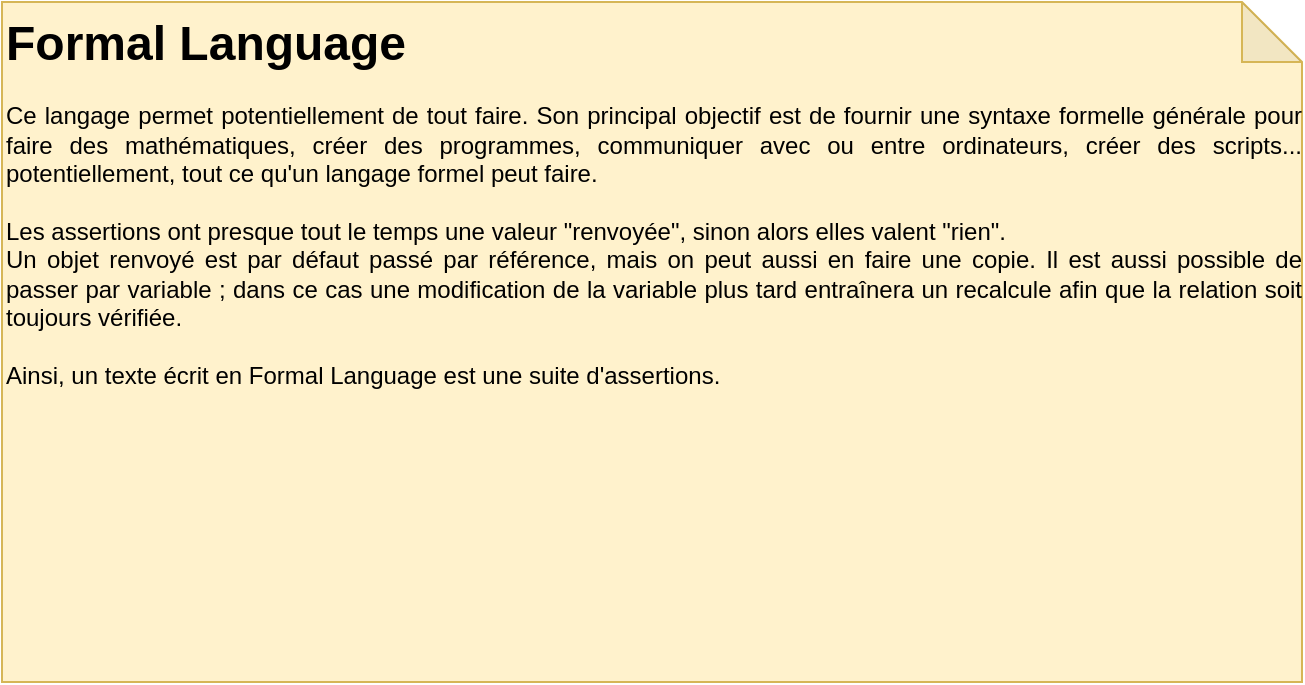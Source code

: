 <mxfile pages="4">
    <diagram id="5_BCksHGUc6veGD5Rrwg" name="Presentation">
        <mxGraphModel dx="1876" dy="497" grid="1" gridSize="10" guides="1" tooltips="1" connect="1" arrows="1" fold="1" page="1" pageScale="1" pageWidth="827" pageHeight="1169" math="0" shadow="0">
            <root>
                <mxCell id="-pB6dK3asgWXY20V-I0a-0"/>
                <mxCell id="-pB6dK3asgWXY20V-I0a-1" parent="-pB6dK3asgWXY20V-I0a-0"/>
                <mxCell id="ndE7727TP9noJaug6J7S-0" value="&lt;div style=&quot;text-align: justify&quot;&gt;&lt;b style=&quot;font-size: 24px&quot;&gt;Formal Language&lt;/b&gt;&lt;/div&gt;&lt;div style=&quot;text-align: justify&quot;&gt;&lt;br&gt;&lt;/div&gt;&lt;div style=&quot;text-align: justify&quot;&gt;Ce langage permet potentiellement de tout faire. Son principal objectif est de fournir une syntaxe formelle générale pour faire des mathématiques, créer des programmes, communiquer avec ou entre ordinateurs, créer des scripts... potentiellement, tout ce qu'un langage formel peut faire.&lt;/div&gt;&lt;div style=&quot;text-align: justify&quot;&gt;&lt;br&gt;&lt;/div&gt;&lt;div style=&quot;text-align: justify&quot;&gt;&lt;span&gt;Les assertions ont presque tout le temps une valeur &quot;renvoyée&quot;, sinon alors elles valent &quot;rien&quot;.&lt;/span&gt;&lt;/div&gt;&lt;div style=&quot;text-align: justify&quot;&gt;&lt;span&gt;Un objet renvoyé est par défaut passé par référence, mais on peut aussi en faire une copie. Il est aussi possible de passer par variable ; dans ce cas une modification de la variable plus tard entraînera&amp;nbsp;un&amp;nbsp;&lt;/span&gt;&lt;span&gt;recalcule afin que la relation soit toujours vérifiée.&lt;/span&gt;&lt;/div&gt;&lt;div style=&quot;text-align: justify&quot;&gt;&lt;span&gt;&lt;br&gt;&lt;/span&gt;&lt;/div&gt;&lt;div style=&quot;text-align: justify&quot;&gt;&lt;span&gt;Ainsi, un texte écrit en Formal Language est une suite d'assertions.&lt;/span&gt;&lt;/div&gt;" style="shape=note;whiteSpace=wrap;html=1;backgroundOutline=1;darkOpacity=0.05;fillColor=#fff2cc;strokeColor=#d6b656;align=left;verticalAlign=top;fontColor=#000000;" parent="-pB6dK3asgWXY20V-I0a-1" vertex="1">
                    <mxGeometry x="-738" y="60" width="650" height="340" as="geometry"/>
                </mxCell>
            </root>
        </mxGraphModel>
    </diagram>
    <diagram id="95ChfJcYz4LJRr9AhdbQ" name="Formal Language">
        <mxGraphModel dx="1049" dy="497" grid="1" gridSize="10" guides="1" tooltips="1" connect="1" arrows="1" fold="1" page="1" pageScale="1" pageWidth="827" pageHeight="1169" math="0" shadow="0">
            <root>
                <mxCell id="v-T4cHczStaTHuqniMII-0"/>
                <mxCell id="v-T4cHczStaTHuqniMII-1" parent="v-T4cHczStaTHuqniMII-0"/>
                <mxCell id="v-T4cHczStaTHuqniMII-3" style="edgeStyle=none;rounded=0;orthogonalLoop=1;jettySize=auto;html=1;fontColor=#000000;" parent="v-T4cHczStaTHuqniMII-1" source="v-T4cHczStaTHuqniMII-16" target="v-T4cHczStaTHuqniMII-45" edge="1">
                    <mxGeometry relative="1" as="geometry">
                        <mxPoint x="420.354" y="680.762" as="sourcePoint"/>
                    </mxGeometry>
                </mxCell>
                <mxCell id="v-T4cHczStaTHuqniMII-15" style="edgeStyle=none;rounded=0;orthogonalLoop=1;jettySize=auto;html=1;fontColor=#000000;" parent="v-T4cHczStaTHuqniMII-1" source="v-T4cHczStaTHuqniMII-16" target="v-T4cHczStaTHuqniMII-69" edge="1">
                    <mxGeometry relative="1" as="geometry"/>
                </mxCell>
                <mxCell id="w9mhdXTxHowHy9Unrd7N-1" style="edgeStyle=none;html=1;" parent="v-T4cHczStaTHuqniMII-1" source="v-T4cHczStaTHuqniMII-16" target="w9mhdXTxHowHy9Unrd7N-0" edge="1">
                    <mxGeometry relative="1" as="geometry"/>
                </mxCell>
                <mxCell id="v-T4cHczStaTHuqniMII-16" value="Expression" style="ellipse;whiteSpace=wrap;html=1;fillColor=#f8cecc;strokeColor=#b85450;fontColor=#000000;" parent="v-T4cHczStaTHuqniMII-1" vertex="1">
                    <mxGeometry x="274" y="445" width="140" height="70" as="geometry"/>
                </mxCell>
                <mxCell id="v-T4cHczStaTHuqniMII-43" style="edgeStyle=none;rounded=0;orthogonalLoop=1;jettySize=auto;html=1;fontColor=#000000;" parent="v-T4cHczStaTHuqniMII-1" source="v-T4cHczStaTHuqniMII-45" target="v-T4cHczStaTHuqniMII-55" edge="1">
                    <mxGeometry relative="1" as="geometry"/>
                </mxCell>
                <mxCell id="v-T4cHczStaTHuqniMII-44" style="edgeStyle=none;rounded=0;orthogonalLoop=1;jettySize=auto;html=1;fontColor=#000000;" parent="v-T4cHczStaTHuqniMII-1" source="v-T4cHczStaTHuqniMII-45" target="2HfrvBEe2_fYgpj9fwrZ-0" edge="1">
                    <mxGeometry relative="1" as="geometry"/>
                </mxCell>
                <mxCell id="GKoyHZJA9tY0vmX-Lvy--2" style="edgeStyle=none;rounded=0;orthogonalLoop=1;jettySize=auto;html=1;fontColor=#000000;" parent="v-T4cHczStaTHuqniMII-1" source="v-T4cHczStaTHuqniMII-45" target="GKoyHZJA9tY0vmX-Lvy--1" edge="1">
                    <mxGeometry relative="1" as="geometry"/>
                </mxCell>
                <mxCell id="v-T4cHczStaTHuqniMII-45" value="Définition d'une fonction" style="ellipse;whiteSpace=wrap;html=1;fillColor=#fff2cc;strokeColor=#d6b656;fontColor=#000000;" parent="v-T4cHczStaTHuqniMII-1" vertex="1">
                    <mxGeometry x="394" y="605" width="140" height="70" as="geometry"/>
                </mxCell>
                <mxCell id="v-T4cHczStaTHuqniMII-49" style="edgeStyle=none;rounded=0;orthogonalLoop=1;jettySize=auto;html=1;strokeWidth=1;fillColor=#e1d5e7;strokeColor=#000000;fontColor=#000000;" parent="v-T4cHczStaTHuqniMII-1" source="v-T4cHczStaTHuqniMII-16" target="v-T4cHczStaTHuqniMII-60" edge="1">
                    <mxGeometry relative="1" as="geometry"/>
                </mxCell>
                <mxCell id="v-T4cHczStaTHuqniMII-52" style="edgeStyle=none;rounded=0;orthogonalLoop=1;jettySize=auto;html=1;fontColor=#000000;" parent="v-T4cHczStaTHuqniMII-1" source="v-T4cHczStaTHuqniMII-16" target="v-T4cHczStaTHuqniMII-85" edge="1">
                    <mxGeometry relative="1" as="geometry"/>
                </mxCell>
                <mxCell id="v-T4cHczStaTHuqniMII-55" value="Objet" style="ellipse;whiteSpace=wrap;html=1;fillColor=#fad9d5;strokeColor=#ae4132;fontColor=#000000;" parent="v-T4cHczStaTHuqniMII-1" vertex="1">
                    <mxGeometry x="264" y="745" width="140" height="70" as="geometry"/>
                </mxCell>
                <mxCell id="v-T4cHczStaTHuqniMII-56" value="Booléen" style="ellipse;whiteSpace=wrap;html=1;fillColor=#fad9d5;strokeColor=#ae4132;fontColor=#000000;" parent="v-T4cHczStaTHuqniMII-1" vertex="1">
                    <mxGeometry x="604" y="865" width="140" height="70" as="geometry"/>
                </mxCell>
                <mxCell id="v-T4cHczStaTHuqniMII-57" style="edgeStyle=none;rounded=0;orthogonalLoop=1;jettySize=auto;html=1;fontColor=#000000;" parent="v-T4cHczStaTHuqniMII-1" source="v-T4cHczStaTHuqniMII-60" target="v-T4cHczStaTHuqniMII-61" edge="1">
                    <mxGeometry relative="1" as="geometry"/>
                </mxCell>
                <mxCell id="v-T4cHczStaTHuqniMII-58" style="edgeStyle=none;rounded=0;orthogonalLoop=1;jettySize=auto;html=1;fontColor=#000000;" parent="v-T4cHczStaTHuqniMII-1" source="v-T4cHczStaTHuqniMII-60" target="v-T4cHczStaTHuqniMII-62" edge="1">
                    <mxGeometry relative="1" as="geometry"/>
                </mxCell>
                <mxCell id="v-T4cHczStaTHuqniMII-59" style="edgeStyle=none;rounded=0;orthogonalLoop=1;jettySize=auto;html=1;strokeWidth=1;fillColor=#e1d5e7;strokeColor=#9673a6;fontColor=#000000;" parent="v-T4cHczStaTHuqniMII-1" source="v-T4cHczStaTHuqniMII-60" target="v-T4cHczStaTHuqniMII-16" edge="1">
                    <mxGeometry relative="1" as="geometry"/>
                </mxCell>
                <mxCell id="v-T4cHczStaTHuqniMII-60" value="Appel d'une fonction" style="ellipse;whiteSpace=wrap;html=1;fillColor=#fff2cc;strokeColor=#d6b656;fontColor=#000000;" parent="v-T4cHczStaTHuqniMII-1" vertex="1">
                    <mxGeometry x="474" y="365" width="140" height="70" as="geometry"/>
                </mxCell>
                <mxCell id="v-T4cHczStaTHuqniMII-61" value="Fonction" style="ellipse;whiteSpace=wrap;html=1;fillColor=#fad9d5;strokeColor=#ae4132;fontColor=#000000;" parent="v-T4cHczStaTHuqniMII-1" vertex="1">
                    <mxGeometry x="584" y="235" width="140" height="70" as="geometry"/>
                </mxCell>
                <mxCell id="v-T4cHczStaTHuqniMII-62" value="Argument" style="ellipse;whiteSpace=wrap;html=1;fillColor=#fad9d5;strokeColor=#ae4132;fontColor=#000000;" parent="v-T4cHczStaTHuqniMII-1" vertex="1">
                    <mxGeometry x="674" y="385" width="140" height="70" as="geometry"/>
                </mxCell>
                <mxCell id="v-T4cHczStaTHuqniMII-68" style="edgeStyle=none;rounded=0;orthogonalLoop=1;jettySize=auto;html=1;fillColor=#e1d5e7;strokeColor=#9673a6;fontColor=#000000;" parent="v-T4cHczStaTHuqniMII-1" source="v-T4cHczStaTHuqniMII-69" target="v-T4cHczStaTHuqniMII-16" edge="1">
                    <mxGeometry relative="1" as="geometry"/>
                </mxCell>
                <mxCell id="v-T4cHczStaTHuqniMII-69" value="Symbole" style="ellipse;whiteSpace=wrap;html=1;fillColor=#fff2cc;strokeColor=#d6b656;fontColor=#000000;" parent="v-T4cHczStaTHuqniMII-1" vertex="1">
                    <mxGeometry x="244" y="295" width="140" height="70" as="geometry"/>
                </mxCell>
                <mxCell id="v-T4cHczStaTHuqniMII-84" style="rounded=0;orthogonalLoop=1;jettySize=auto;html=1;fontColor=#000000;" parent="v-T4cHczStaTHuqniMII-1" source="v-T4cHczStaTHuqniMII-85" target="v-T4cHczStaTHuqniMII-86" edge="1">
                    <mxGeometry relative="1" as="geometry"/>
                </mxCell>
                <mxCell id="v-T4cHczStaTHuqniMII-85" value="Tuple" style="ellipse;whiteSpace=wrap;html=1;fillColor=#fff2cc;strokeColor=#d6b656;fontColor=#000000;" parent="v-T4cHczStaTHuqniMII-1" vertex="1">
                    <mxGeometry x="134" y="595" width="140" height="70" as="geometry"/>
                </mxCell>
                <mxCell id="v-T4cHczStaTHuqniMII-86" value="Objet[]" style="ellipse;whiteSpace=wrap;html=1;fillColor=#fad9d5;strokeColor=#ae4132;fontColor=#000000;" parent="v-T4cHczStaTHuqniMII-1" vertex="1">
                    <mxGeometry x="14" y="685" width="140" height="70" as="geometry"/>
                </mxCell>
                <mxCell id="GKoyHZJA9tY0vmX-Lvy--1" value="Nouveau système de variables" style="ellipse;whiteSpace=wrap;html=1;fillColor=#f8cecc;strokeColor=#b85450;fontColor=#000000;" parent="v-T4cHczStaTHuqniMII-1" vertex="1">
                    <mxGeometry x="624" y="565" width="140" height="70" as="geometry"/>
                </mxCell>
                <mxCell id="2HfrvBEe2_fYgpj9fwrZ-1" style="rounded=0;orthogonalLoop=1;jettySize=auto;html=1;fontColor=#000000;" parent="v-T4cHczStaTHuqniMII-1" source="2HfrvBEe2_fYgpj9fwrZ-0" target="v-T4cHczStaTHuqniMII-56" edge="1">
                    <mxGeometry relative="1" as="geometry"/>
                </mxCell>
                <mxCell id="2HfrvBEe2_fYgpj9fwrZ-0" value="Filtre&lt;br&gt;(tel que ...)" style="ellipse;whiteSpace=wrap;html=1;fillColor=#d5e8d4;strokeColor=#82b366;fontColor=#000000;" parent="v-T4cHczStaTHuqniMII-1" vertex="1">
                    <mxGeometry x="524" y="735" width="140" height="70" as="geometry"/>
                </mxCell>
                <mxCell id="2HfrvBEe2_fYgpj9fwrZ-8" style="edgeStyle=none;rounded=0;orthogonalLoop=1;jettySize=auto;html=1;strokeWidth=1;fillColor=#e1d5e7;strokeColor=#9673a6;fontColor=#000000;" parent="v-T4cHczStaTHuqniMII-1" source="v-T4cHczStaTHuqniMII-86" target="v-T4cHczStaTHuqniMII-85" edge="1">
                    <mxGeometry relative="1" as="geometry">
                        <mxPoint x="419.324" y="835.101" as="sourcePoint"/>
                        <mxPoint x="428.187" y="784.879" as="targetPoint"/>
                    </mxGeometry>
                </mxCell>
                <mxCell id="oxjJWwKK_3WnqKUsLEjZ-2" style="rounded=0;orthogonalLoop=1;jettySize=auto;html=1;fontColor=#000000;" parent="v-T4cHczStaTHuqniMII-1" edge="1">
                    <mxGeometry relative="1" as="geometry">
                        <mxPoint x="948.839" y="321.347" as="sourcePoint"/>
                    </mxGeometry>
                </mxCell>
                <mxCell id="KJzNALGtp4CXgoKIgsMS-3" style="edgeStyle=none;rounded=0;orthogonalLoop=1;jettySize=auto;html=1;fontColor=#000000;" parent="v-T4cHczStaTHuqniMII-1" edge="1">
                    <mxGeometry relative="1" as="geometry">
                        <mxPoint x="909.587" y="301.204" as="sourcePoint"/>
                    </mxGeometry>
                </mxCell>
                <mxCell id="w9mhdXTxHowHy9Unrd7N-0" value="Propriété" style="ellipse;whiteSpace=wrap;html=1;fillColor=#fff2cc;strokeColor=#d6b656;fontColor=#000000;" parent="v-T4cHczStaTHuqniMII-1" vertex="1">
                    <mxGeometry x="34" y="405" width="140" height="70" as="geometry"/>
                </mxCell>
            </root>
        </mxGraphModel>
    </diagram>
    <diagram id="7qtP2vkIdBDaocniMC-Y" name="Librairy">
        <mxGraphModel dx="1876" dy="1666" grid="1" gridSize="10" guides="1" tooltips="1" connect="1" arrows="1" fold="1" page="1" pageScale="1" pageWidth="827" pageHeight="1169" math="0" shadow="0">
            <root>
                <mxCell id="p-0mZmFyRT7mjJ0cYZxc-0"/>
                <mxCell id="p-0mZmFyRT7mjJ0cYZxc-1" parent="p-0mZmFyRT7mjJ0cYZxc-0"/>
                <mxCell id="ZOXpO539yJgb8DoSsCvR-1" style="rounded=0;orthogonalLoop=1;jettySize=auto;html=1;" parent="p-0mZmFyRT7mjJ0cYZxc-1" source="zrVHpP5jcfzV_NljjicC-0" target="ZOXpO539yJgb8DoSsCvR-0" edge="1">
                    <mxGeometry relative="1" as="geometry"/>
                </mxCell>
                <mxCell id="l7gowYDj9T-lpiOYeptB-1" style="edgeStyle=none;rounded=0;orthogonalLoop=1;jettySize=auto;html=1;fontColor=#000000;" parent="p-0mZmFyRT7mjJ0cYZxc-1" source="zrVHpP5jcfzV_NljjicC-0" target="ZOXpO539yJgb8DoSsCvR-64" edge="1">
                    <mxGeometry relative="1" as="geometry"/>
                </mxCell>
                <mxCell id="qv-xUUT-WQsFvDN21ISH-1" style="edgeStyle=none;html=1;" parent="p-0mZmFyRT7mjJ0cYZxc-1" source="zrVHpP5jcfzV_NljjicC-0" target="qv-xUUT-WQsFvDN21ISH-0" edge="1">
                    <mxGeometry relative="1" as="geometry"/>
                </mxCell>
                <mxCell id="qv-xUUT-WQsFvDN21ISH-3" style="edgeStyle=none;html=1;" parent="p-0mZmFyRT7mjJ0cYZxc-1" source="zrVHpP5jcfzV_NljjicC-0" target="qv-xUUT-WQsFvDN21ISH-2" edge="1">
                    <mxGeometry relative="1" as="geometry"/>
                </mxCell>
                <mxCell id="qv-xUUT-WQsFvDN21ISH-5" style="edgeStyle=none;html=1;" parent="p-0mZmFyRT7mjJ0cYZxc-1" source="ZOXpO539yJgb8DoSsCvR-12" target="qv-xUUT-WQsFvDN21ISH-7" edge="1">
                    <mxGeometry relative="1" as="geometry">
                        <mxPoint x="140.025" y="43.007" as="targetPoint"/>
                    </mxGeometry>
                </mxCell>
                <mxCell id="qv-xUUT-WQsFvDN21ISH-16" style="edgeStyle=none;html=1;" parent="p-0mZmFyRT7mjJ0cYZxc-1" source="zrVHpP5jcfzV_NljjicC-0" target="qv-xUUT-WQsFvDN21ISH-15" edge="1">
                    <mxGeometry relative="1" as="geometry"/>
                </mxCell>
                <mxCell id="qv-xUUT-WQsFvDN21ISH-18" style="edgeStyle=none;html=1;" parent="p-0mZmFyRT7mjJ0cYZxc-1" source="zrVHpP5jcfzV_NljjicC-0" target="qv-xUUT-WQsFvDN21ISH-17" edge="1">
                    <mxGeometry relative="1" as="geometry"/>
                </mxCell>
                <mxCell id="qv-xUUT-WQsFvDN21ISH-20" style="edgeStyle=none;html=1;" parent="p-0mZmFyRT7mjJ0cYZxc-1" source="zrVHpP5jcfzV_NljjicC-0" target="qv-xUUT-WQsFvDN21ISH-19" edge="1">
                    <mxGeometry relative="1" as="geometry"/>
                </mxCell>
                <mxCell id="qv-xUUT-WQsFvDN21ISH-22" style="edgeStyle=none;html=1;" parent="p-0mZmFyRT7mjJ0cYZxc-1" source="zrVHpP5jcfzV_NljjicC-0" target="qv-xUUT-WQsFvDN21ISH-21" edge="1">
                    <mxGeometry relative="1" as="geometry"/>
                </mxCell>
                <mxCell id="zrVHpP5jcfzV_NljjicC-0" value="Commun" style="ellipse;whiteSpace=wrap;html=1;fillColor=#f8cecc;strokeColor=#b85450;fontColor=#000000;" parent="p-0mZmFyRT7mjJ0cYZxc-1" vertex="1">
                    <mxGeometry x="310" y="80" width="140" height="70" as="geometry"/>
                </mxCell>
                <mxCell id="ZOXpO539yJgb8DoSsCvR-0" value="Séparateur ;" style="ellipse;whiteSpace=wrap;html=1;fillColor=#fff2cc;strokeColor=#d6b656;fontColor=#000000;" parent="p-0mZmFyRT7mjJ0cYZxc-1" vertex="1">
                    <mxGeometry x="-10" y="150" width="140" height="70" as="geometry"/>
                </mxCell>
                <mxCell id="ZOXpO539yJgb8DoSsCvR-5" style="edgeStyle=none;rounded=0;orthogonalLoop=1;jettySize=auto;html=1;fontColor=#000000;" parent="p-0mZmFyRT7mjJ0cYZxc-1" source="zrVHpP5jcfzV_NljjicC-0" target="ZOXpO539yJgb8DoSsCvR-46" edge="1">
                    <mxGeometry relative="1" as="geometry"/>
                </mxCell>
                <mxCell id="ZOXpO539yJgb8DoSsCvR-13" style="edgeStyle=none;rounded=0;orthogonalLoop=1;jettySize=auto;html=1;fontColor=#000000;" parent="p-0mZmFyRT7mjJ0cYZxc-1" source="ZOXpO539yJgb8DoSsCvR-2" target="ZOXpO539yJgb8DoSsCvR-12" edge="1">
                    <mxGeometry relative="1" as="geometry"/>
                </mxCell>
                <mxCell id="ZOXpO539yJgb8DoSsCvR-56" style="edgeStyle=none;rounded=0;orthogonalLoop=1;jettySize=auto;html=1;fontColor=#000000;" parent="p-0mZmFyRT7mjJ0cYZxc-1" source="l7gowYDj9T-lpiOYeptB-10" target="ZOXpO539yJgb8DoSsCvR-55" edge="1">
                    <mxGeometry relative="1" as="geometry"/>
                </mxCell>
                <mxCell id="ZOXpO539yJgb8DoSsCvR-60" style="edgeStyle=none;rounded=0;orthogonalLoop=1;jettySize=auto;html=1;fontColor=#000000;" parent="p-0mZmFyRT7mjJ0cYZxc-1" source="ZOXpO539yJgb8DoSsCvR-2" target="l7gowYDj9T-lpiOYeptB-10" edge="1">
                    <mxGeometry relative="1" as="geometry"/>
                </mxCell>
                <mxCell id="ZOXpO539yJgb8DoSsCvR-62" style="edgeStyle=none;rounded=0;orthogonalLoop=1;jettySize=auto;html=1;fontColor=#000000;" parent="p-0mZmFyRT7mjJ0cYZxc-1" source="ZOXpO539yJgb8DoSsCvR-2" target="ZOXpO539yJgb8DoSsCvR-61" edge="1">
                    <mxGeometry relative="1" as="geometry"/>
                </mxCell>
                <mxCell id="l7gowYDj9T-lpiOYeptB-18" style="edgeStyle=none;rounded=0;orthogonalLoop=1;jettySize=auto;html=1;fontColor=#000000;" parent="p-0mZmFyRT7mjJ0cYZxc-1" source="ZOXpO539yJgb8DoSsCvR-2" target="l7gowYDj9T-lpiOYeptB-17" edge="1">
                    <mxGeometry relative="1" as="geometry"/>
                </mxCell>
                <mxCell id="ZOXpO539yJgb8DoSsCvR-2" value="Programmation" style="ellipse;whiteSpace=wrap;html=1;fillColor=#f8cecc;strokeColor=#b85450;fontColor=#000000;" parent="p-0mZmFyRT7mjJ0cYZxc-1" vertex="1">
                    <mxGeometry x="1600" y="160" width="140" height="70" as="geometry"/>
                </mxCell>
                <mxCell id="ZOXpO539yJgb8DoSsCvR-19" style="edgeStyle=none;rounded=0;orthogonalLoop=1;jettySize=auto;html=1;fontColor=#000000;" parent="p-0mZmFyRT7mjJ0cYZxc-1" source="ZOXpO539yJgb8DoSsCvR-12" target="ZOXpO539yJgb8DoSsCvR-27" edge="1">
                    <mxGeometry relative="1" as="geometry">
                        <mxPoint x="1289.497" y="320.251" as="targetPoint"/>
                    </mxGeometry>
                </mxCell>
                <mxCell id="ZOXpO539yJgb8DoSsCvR-45" style="edgeStyle=none;rounded=0;orthogonalLoop=1;jettySize=auto;html=1;fontColor=#000000;" parent="p-0mZmFyRT7mjJ0cYZxc-1" source="ZOXpO539yJgb8DoSsCvR-12" target="ZOXpO539yJgb8DoSsCvR-37" edge="1">
                    <mxGeometry relative="1" as="geometry"/>
                </mxCell>
                <mxCell id="qv-xUUT-WQsFvDN21ISH-34" style="edgeStyle=none;html=1;" parent="p-0mZmFyRT7mjJ0cYZxc-1" source="ZOXpO539yJgb8DoSsCvR-12" target="qv-xUUT-WQsFvDN21ISH-26" edge="1">
                    <mxGeometry relative="1" as="geometry"/>
                </mxCell>
                <mxCell id="ZOXpO539yJgb8DoSsCvR-12" value="Mathématiques" style="ellipse;whiteSpace=wrap;html=1;fillColor=#b1ddf0;strokeColor=#10739e;fontColor=#000000;" parent="p-0mZmFyRT7mjJ0cYZxc-1" vertex="1">
                    <mxGeometry x="1130" y="200" width="140" height="70" as="geometry"/>
                </mxCell>
                <mxCell id="ZOXpO539yJgb8DoSsCvR-27" value="Types" style="swimlane;fontStyle=0;childLayout=stackLayout;horizontal=1;startSize=26;fillColor=#fff2cc;horizontalStack=0;resizeParent=1;resizeParentMax=0;resizeLast=0;collapsible=1;marginBottom=0;strokeColor=#d6b656;fontColor=#000000;" parent="p-0mZmFyRT7mjJ0cYZxc-1" vertex="1">
                    <mxGeometry x="920" y="20" width="140" height="130" as="geometry"/>
                </mxCell>
                <mxCell id="ZOXpO539yJgb8DoSsCvR-28" value="Entier int" style="text;strokeColor=#d6b656;fillColor=#fff2cc;align=left;verticalAlign=top;spacingLeft=4;spacingRight=4;overflow=hidden;rotatable=0;points=[[0,0.5],[1,0.5]];portConstraint=eastwest;fontColor=#000000;" parent="ZOXpO539yJgb8DoSsCvR-27" vertex="1">
                    <mxGeometry y="26" width="140" height="26" as="geometry"/>
                </mxCell>
                <mxCell id="ZOXpO539yJgb8DoSsCvR-29" value="Flottant float" style="text;strokeColor=#d6b656;fillColor=#fff2cc;align=left;verticalAlign=top;spacingLeft=4;spacingRight=4;overflow=hidden;rotatable=0;points=[[0,0.5],[1,0.5]];portConstraint=eastwest;fontColor=#000000;" parent="ZOXpO539yJgb8DoSsCvR-27" vertex="1">
                    <mxGeometry y="52" width="140" height="26" as="geometry"/>
                </mxCell>
                <mxCell id="qv-xUUT-WQsFvDN21ISH-24" value="Grand entier Long" style="text;strokeColor=#d6b656;fillColor=#fff2cc;align=left;verticalAlign=top;spacingLeft=4;spacingRight=4;overflow=hidden;rotatable=0;points=[[0,0.5],[1,0.5]];portConstraint=eastwest;fontColor=#000000;" parent="ZOXpO539yJgb8DoSsCvR-27" vertex="1">
                    <mxGeometry y="78" width="140" height="26" as="geometry"/>
                </mxCell>
                <mxCell id="qv-xUUT-WQsFvDN21ISH-25" value="Rationnel Rational" style="text;strokeColor=#d6b656;fillColor=#fff2cc;align=left;verticalAlign=top;spacingLeft=4;spacingRight=4;overflow=hidden;rotatable=0;points=[[0,0.5],[1,0.5]];portConstraint=eastwest;fontColor=#000000;" parent="ZOXpO539yJgb8DoSsCvR-27" vertex="1">
                    <mxGeometry y="104" width="140" height="26" as="geometry"/>
                </mxCell>
                <mxCell id="ZOXpO539yJgb8DoSsCvR-37" value="Opérateurs" style="swimlane;fontStyle=0;childLayout=stackLayout;horizontal=1;startSize=26;fillColor=#fff2cc;horizontalStack=0;resizeParent=1;resizeParentMax=0;resizeLast=0;collapsible=1;marginBottom=0;strokeColor=#d6b656;fontColor=#000000;" parent="p-0mZmFyRT7mjJ0cYZxc-1" vertex="1">
                    <mxGeometry x="870" y="191" width="140" height="208" as="geometry"/>
                </mxCell>
                <mxCell id="ZOXpO539yJgb8DoSsCvR-38" value="Addition +" style="text;strokeColor=#d6b656;fillColor=#fff2cc;align=left;verticalAlign=top;spacingLeft=4;spacingRight=4;overflow=hidden;rotatable=0;points=[[0,0.5],[1,0.5]];portConstraint=eastwest;fontColor=#000000;" parent="ZOXpO539yJgb8DoSsCvR-37" vertex="1">
                    <mxGeometry y="26" width="140" height="26" as="geometry"/>
                </mxCell>
                <mxCell id="ZOXpO539yJgb8DoSsCvR-39" value="Soustraction -" style="text;strokeColor=#d6b656;fillColor=#fff2cc;align=left;verticalAlign=top;spacingLeft=4;spacingRight=4;overflow=hidden;rotatable=0;points=[[0,0.5],[1,0.5]];portConstraint=eastwest;fontColor=#000000;" parent="ZOXpO539yJgb8DoSsCvR-37" vertex="1">
                    <mxGeometry y="52" width="140" height="26" as="geometry"/>
                </mxCell>
                <mxCell id="ZOXpO539yJgb8DoSsCvR-40" value="Opposition -" style="text;strokeColor=#d6b656;fillColor=#fff2cc;align=left;verticalAlign=top;spacingLeft=4;spacingRight=4;overflow=hidden;rotatable=0;points=[[0,0.5],[1,0.5]];portConstraint=eastwest;fontColor=#000000;" parent="ZOXpO539yJgb8DoSsCvR-37" vertex="1">
                    <mxGeometry y="78" width="140" height="26" as="geometry"/>
                </mxCell>
                <mxCell id="ZOXpO539yJgb8DoSsCvR-41" value="Multiplication *" style="text;strokeColor=#d6b656;fillColor=#fff2cc;align=left;verticalAlign=top;spacingLeft=4;spacingRight=4;overflow=hidden;rotatable=0;points=[[0,0.5],[1,0.5]];portConstraint=eastwest;fontColor=#000000;" parent="ZOXpO539yJgb8DoSsCvR-37" vertex="1">
                    <mxGeometry y="104" width="140" height="26" as="geometry"/>
                </mxCell>
                <mxCell id="ZOXpO539yJgb8DoSsCvR-42" value="Division entière /" style="text;strokeColor=#d6b656;fillColor=#fff2cc;align=left;verticalAlign=top;spacingLeft=4;spacingRight=4;overflow=hidden;rotatable=0;points=[[0,0.5],[1,0.5]];portConstraint=eastwest;fontColor=#000000;" parent="ZOXpO539yJgb8DoSsCvR-37" vertex="1">
                    <mxGeometry y="130" width="140" height="26" as="geometry"/>
                </mxCell>
                <mxCell id="ZOXpO539yJgb8DoSsCvR-44" value="Modulo %" style="text;strokeColor=#d6b656;fillColor=#fff2cc;align=left;verticalAlign=top;spacingLeft=4;spacingRight=4;overflow=hidden;rotatable=0;points=[[0,0.5],[1,0.5]];portConstraint=eastwest;fontColor=#000000;" parent="ZOXpO539yJgb8DoSsCvR-37" vertex="1">
                    <mxGeometry y="156" width="140" height="26" as="geometry"/>
                </mxCell>
                <mxCell id="ZOXpO539yJgb8DoSsCvR-43" value="Division réelle /" style="text;strokeColor=#d6b656;fillColor=#fff2cc;align=left;verticalAlign=top;spacingLeft=4;spacingRight=4;overflow=hidden;rotatable=0;points=[[0,0.5],[1,0.5]];portConstraint=eastwest;fontColor=#000000;" parent="ZOXpO539yJgb8DoSsCvR-37" vertex="1">
                    <mxGeometry y="182" width="140" height="26" as="geometry"/>
                </mxCell>
                <mxCell id="ZOXpO539yJgb8DoSsCvR-46" value="Opérateurs logiques" style="swimlane;fontStyle=0;childLayout=stackLayout;horizontal=1;startSize=26;fillColor=#fff2cc;horizontalStack=0;resizeParent=1;resizeParentMax=0;resizeLast=0;collapsible=1;marginBottom=0;strokeColor=#d6b656;fontColor=#000000;" parent="p-0mZmFyRT7mjJ0cYZxc-1" vertex="1">
                    <mxGeometry x="590" y="190" width="140" height="104" as="geometry"/>
                </mxCell>
                <mxCell id="ZOXpO539yJgb8DoSsCvR-47" value="Non !" style="text;strokeColor=#d6b656;fillColor=#fff2cc;align=left;verticalAlign=top;spacingLeft=4;spacingRight=4;overflow=hidden;rotatable=0;points=[[0,0.5],[1,0.5]];portConstraint=eastwest;fontColor=#000000;" parent="ZOXpO539yJgb8DoSsCvR-46" vertex="1">
                    <mxGeometry y="26" width="140" height="26" as="geometry"/>
                </mxCell>
                <mxCell id="ZOXpO539yJgb8DoSsCvR-48" value="Et &amp;" style="text;strokeColor=#d6b656;fillColor=#fff2cc;align=left;verticalAlign=top;spacingLeft=4;spacingRight=4;overflow=hidden;rotatable=0;points=[[0,0.5],[1,0.5]];portConstraint=eastwest;fontColor=#000000;" parent="ZOXpO539yJgb8DoSsCvR-46" vertex="1">
                    <mxGeometry y="52" width="140" height="26" as="geometry"/>
                </mxCell>
                <mxCell id="ZOXpO539yJgb8DoSsCvR-49" value="Ou |" style="text;strokeColor=#d6b656;fillColor=#fff2cc;align=left;verticalAlign=top;spacingLeft=4;spacingRight=4;overflow=hidden;rotatable=0;points=[[0,0.5],[1,0.5]];portConstraint=eastwest;fontColor=#000000;" parent="ZOXpO539yJgb8DoSsCvR-46" vertex="1">
                    <mxGeometry y="78" width="140" height="26" as="geometry"/>
                </mxCell>
                <mxCell id="ZOXpO539yJgb8DoSsCvR-55" value="Boucle foreach" style="ellipse;whiteSpace=wrap;html=1;fillColor=#fff2cc;strokeColor=#d6b656;fontColor=#000000;" parent="p-0mZmFyRT7mjJ0cYZxc-1" vertex="1">
                    <mxGeometry x="1610" y="585" width="140" height="70" as="geometry"/>
                </mxCell>
                <mxCell id="ZOXpO539yJgb8DoSsCvR-57" value="Itérables" style="swimlane;fontStyle=0;childLayout=stackLayout;horizontal=1;startSize=26;fillColor=#fff2cc;horizontalStack=0;resizeParent=1;resizeParentMax=0;resizeLast=0;collapsible=1;marginBottom=0;strokeColor=#d6b656;fontColor=#000000;" parent="p-0mZmFyRT7mjJ0cYZxc-1" vertex="1">
                    <mxGeometry x="1340" y="490" width="140" height="104" as="geometry"/>
                </mxCell>
                <mxCell id="ZOXpO539yJgb8DoSsCvR-58" value="List" style="text;strokeColor=#d6b656;fillColor=#fff2cc;align=left;verticalAlign=top;spacingLeft=4;spacingRight=4;overflow=hidden;rotatable=0;points=[[0,0.5],[1,0.5]];portConstraint=eastwest;fontColor=#000000;" parent="ZOXpO539yJgb8DoSsCvR-57" vertex="1">
                    <mxGeometry y="26" width="140" height="26" as="geometry"/>
                </mxCell>
                <mxCell id="ZOXpO539yJgb8DoSsCvR-59" value="Set" style="text;strokeColor=#d6b656;fillColor=#fff2cc;align=left;verticalAlign=top;spacingLeft=4;spacingRight=4;overflow=hidden;rotatable=0;points=[[0,0.5],[1,0.5]];portConstraint=eastwest;fontColor=#000000;" parent="ZOXpO539yJgb8DoSsCvR-57" vertex="1">
                    <mxGeometry y="52" width="140" height="26" as="geometry"/>
                </mxCell>
                <mxCell id="l7gowYDj9T-lpiOYeptB-9" value="Dictionnaire" style="text;strokeColor=#d6b656;fillColor=#fff2cc;align=left;verticalAlign=top;spacingLeft=4;spacingRight=4;overflow=hidden;rotatable=0;points=[[0,0.5],[1,0.5]];portConstraint=eastwest;fontColor=#000000;" parent="ZOXpO539yJgb8DoSsCvR-57" vertex="1">
                    <mxGeometry y="78" width="140" height="26" as="geometry"/>
                </mxCell>
                <mxCell id="l7gowYDj9T-lpiOYeptB-3" style="edgeStyle=none;rounded=0;orthogonalLoop=1;jettySize=auto;html=1;fontColor=#000000;" parent="p-0mZmFyRT7mjJ0cYZxc-1" source="ZOXpO539yJgb8DoSsCvR-61" target="l7gowYDj9T-lpiOYeptB-2" edge="1">
                    <mxGeometry relative="1" as="geometry"/>
                </mxCell>
                <mxCell id="l7gowYDj9T-lpiOYeptB-8" style="edgeStyle=none;rounded=0;orthogonalLoop=1;jettySize=auto;html=1;fontColor=#000000;" parent="p-0mZmFyRT7mjJ0cYZxc-1" source="ZOXpO539yJgb8DoSsCvR-61" target="l7gowYDj9T-lpiOYeptB-5" edge="1">
                    <mxGeometry relative="1" as="geometry"/>
                </mxCell>
                <mxCell id="qv-xUUT-WQsFvDN21ISH-38" style="edgeStyle=none;html=1;" parent="p-0mZmFyRT7mjJ0cYZxc-1" source="ZOXpO539yJgb8DoSsCvR-61" target="qv-xUUT-WQsFvDN21ISH-37" edge="1">
                    <mxGeometry relative="1" as="geometry"/>
                </mxCell>
                <mxCell id="qv-xUUT-WQsFvDN21ISH-40" style="edgeStyle=none;html=1;" parent="p-0mZmFyRT7mjJ0cYZxc-1" source="ZOXpO539yJgb8DoSsCvR-61" target="qv-xUUT-WQsFvDN21ISH-39" edge="1">
                    <mxGeometry relative="1" as="geometry"/>
                </mxCell>
                <mxCell id="ZOXpO539yJgb8DoSsCvR-61" value="Pointeurs (manuel)" style="ellipse;whiteSpace=wrap;html=1;fillColor=#b1ddf0;strokeColor=#10739e;fontColor=#000000;" parent="p-0mZmFyRT7mjJ0cYZxc-1" vertex="1">
                    <mxGeometry x="2070" width="140" height="70" as="geometry"/>
                </mxCell>
                <mxCell id="ZOXpO539yJgb8DoSsCvR-64" value="Copie $" style="ellipse;whiteSpace=wrap;html=1;fillColor=#fff2cc;strokeColor=#d6b656;fontColor=#000000;" parent="p-0mZmFyRT7mjJ0cYZxc-1" vertex="1">
                    <mxGeometry x="70" y="224" width="140" height="70" as="geometry"/>
                </mxCell>
                <mxCell id="l7gowYDj9T-lpiOYeptB-2" value="Pointeur" style="ellipse;whiteSpace=wrap;html=1;fillColor=#fff2cc;strokeColor=#d6b656;fontColor=#000000;" parent="p-0mZmFyRT7mjJ0cYZxc-1" vertex="1">
                    <mxGeometry x="2150" y="140" width="140" height="70" as="geometry"/>
                </mxCell>
                <mxCell id="l7gowYDj9T-lpiOYeptB-5" value="Opérations mémoire" style="swimlane;fontStyle=0;childLayout=stackLayout;horizontal=1;startSize=26;fillColor=#fff2cc;horizontalStack=0;resizeParent=1;resizeParentMax=0;resizeLast=0;collapsible=1;marginBottom=0;strokeColor=#d6b656;fontColor=#000000;" parent="p-0mZmFyRT7mjJ0cYZxc-1" vertex="1">
                    <mxGeometry x="2310" y="-4" width="140" height="104" as="geometry"/>
                </mxCell>
                <mxCell id="l7gowYDj9T-lpiOYeptB-6" value="Allouer" style="text;strokeColor=#d6b656;fillColor=#fff2cc;align=left;verticalAlign=top;spacingLeft=4;spacingRight=4;overflow=hidden;rotatable=0;points=[[0,0.5],[1,0.5]];portConstraint=eastwest;fontColor=#000000;" parent="l7gowYDj9T-lpiOYeptB-5" vertex="1">
                    <mxGeometry y="26" width="140" height="26" as="geometry"/>
                </mxCell>
                <mxCell id="l7gowYDj9T-lpiOYeptB-7" value="Désallouer" style="text;strokeColor=#d6b656;fillColor=#fff2cc;align=left;verticalAlign=top;spacingLeft=4;spacingRight=4;overflow=hidden;rotatable=0;points=[[0,0.5],[1,0.5]];portConstraint=eastwest;fontColor=#000000;" parent="l7gowYDj9T-lpiOYeptB-5" vertex="1">
                    <mxGeometry y="52" width="140" height="26" as="geometry"/>
                </mxCell>
                <mxCell id="qv-xUUT-WQsFvDN21ISH-36" value="Modifier taille" style="text;strokeColor=#d6b656;fillColor=#fff2cc;align=left;verticalAlign=top;spacingLeft=4;spacingRight=4;overflow=hidden;rotatable=0;points=[[0,0.5],[1,0.5]];portConstraint=eastwest;fontColor=#000000;" parent="l7gowYDj9T-lpiOYeptB-5" vertex="1">
                    <mxGeometry y="78" width="140" height="26" as="geometry"/>
                </mxCell>
                <mxCell id="l7gowYDj9T-lpiOYeptB-11" style="edgeStyle=none;rounded=0;orthogonalLoop=1;jettySize=auto;html=1;fontColor=#000000;" parent="p-0mZmFyRT7mjJ0cYZxc-1" source="l7gowYDj9T-lpiOYeptB-10" target="ZOXpO539yJgb8DoSsCvR-57" edge="1">
                    <mxGeometry relative="1" as="geometry"/>
                </mxCell>
                <mxCell id="l7gowYDj9T-lpiOYeptB-16" style="edgeStyle=none;rounded=0;orthogonalLoop=1;jettySize=auto;html=1;fontColor=#000000;" parent="p-0mZmFyRT7mjJ0cYZxc-1" source="l7gowYDj9T-lpiOYeptB-10" target="l7gowYDj9T-lpiOYeptB-12" edge="1">
                    <mxGeometry relative="1" as="geometry"/>
                </mxCell>
                <mxCell id="l7gowYDj9T-lpiOYeptB-10" value="Structures de données" style="ellipse;whiteSpace=wrap;html=1;fillColor=#b1ddf0;strokeColor=#10739e;fontColor=#000000;" parent="p-0mZmFyRT7mjJ0cYZxc-1" vertex="1">
                    <mxGeometry x="1640" y="390" width="140" height="70" as="geometry"/>
                </mxCell>
                <mxCell id="l7gowYDj9T-lpiOYeptB-12" value="Algorithmes" style="swimlane;fontStyle=0;childLayout=stackLayout;horizontal=1;startSize=26;fillColor=#fff2cc;horizontalStack=0;resizeParent=1;resizeParentMax=0;resizeLast=0;collapsible=1;marginBottom=0;strokeColor=#d6b656;fontColor=#000000;" parent="p-0mZmFyRT7mjJ0cYZxc-1" vertex="1">
                    <mxGeometry x="1830" y="546" width="140" height="78" as="geometry"/>
                </mxCell>
                <mxCell id="l7gowYDj9T-lpiOYeptB-13" value="Recherche" style="text;strokeColor=#d6b656;fillColor=#fff2cc;align=left;verticalAlign=top;spacingLeft=4;spacingRight=4;overflow=hidden;rotatable=0;points=[[0,0.5],[1,0.5]];portConstraint=eastwest;fontColor=#000000;" parent="l7gowYDj9T-lpiOYeptB-12" vertex="1">
                    <mxGeometry y="26" width="140" height="26" as="geometry"/>
                </mxCell>
                <mxCell id="l7gowYDj9T-lpiOYeptB-14" value="Tri" style="text;strokeColor=#d6b656;fillColor=#fff2cc;align=left;verticalAlign=top;spacingLeft=4;spacingRight=4;overflow=hidden;rotatable=0;points=[[0,0.5],[1,0.5]];portConstraint=eastwest;fontColor=#000000;" parent="l7gowYDj9T-lpiOYeptB-12" vertex="1">
                    <mxGeometry y="52" width="140" height="26" as="geometry"/>
                </mxCell>
                <mxCell id="l7gowYDj9T-lpiOYeptB-17" value="Console" style="ellipse;whiteSpace=wrap;html=1;fillColor=#b1ddf0;strokeColor=#10739e;fontColor=#000000;" parent="p-0mZmFyRT7mjJ0cYZxc-1" vertex="1">
                    <mxGeometry x="1480" y="-30" width="140" height="70" as="geometry"/>
                </mxCell>
                <mxCell id="qv-xUUT-WQsFvDN21ISH-0" value="Assignation :=" style="ellipse;whiteSpace=wrap;html=1;fillColor=#fff2cc;strokeColor=#d6b656;fontColor=#000000;" parent="p-0mZmFyRT7mjJ0cYZxc-1" vertex="1">
                    <mxGeometry x="220" y="260" width="140" height="70" as="geometry"/>
                </mxCell>
                <mxCell id="qv-xUUT-WQsFvDN21ISH-2" value="Définition fonction :" style="ellipse;whiteSpace=wrap;html=1;fillColor=#fff2cc;strokeColor=#d6b656;fontColor=#000000;" parent="p-0mZmFyRT7mjJ0cYZxc-1" vertex="1">
                    <mxGeometry x="390" y="250" width="140" height="70" as="geometry"/>
                </mxCell>
                <mxCell id="qv-xUUT-WQsFvDN21ISH-7" value="Opérateurs comparaison" style="swimlane;fontStyle=0;childLayout=stackLayout;horizontal=1;startSize=26;fillColor=#fff2cc;horizontalStack=0;resizeParent=1;resizeParentMax=0;resizeLast=0;collapsible=1;marginBottom=0;strokeColor=#d6b656;fontColor=#000000;" parent="p-0mZmFyRT7mjJ0cYZxc-1" vertex="1">
                    <mxGeometry x="1160" y="-80" width="140" height="130" as="geometry"/>
                </mxCell>
                <mxCell id="qv-xUUT-WQsFvDN21ISH-9" value="Inférieur ou égal &lt;=" style="text;strokeColor=#d6b656;fillColor=#fff2cc;align=left;verticalAlign=top;spacingLeft=4;spacingRight=4;overflow=hidden;rotatable=0;points=[[0,0.5],[1,0.5]];portConstraint=eastwest;fontColor=#000000;" parent="qv-xUUT-WQsFvDN21ISH-7" vertex="1">
                    <mxGeometry y="26" width="140" height="26" as="geometry"/>
                </mxCell>
                <mxCell id="qv-xUUT-WQsFvDN21ISH-10" value="Supérieur ou égal &gt;=" style="text;strokeColor=#d6b656;fillColor=#fff2cc;align=left;verticalAlign=top;spacingLeft=4;spacingRight=4;overflow=hidden;rotatable=0;points=[[0,0.5],[1,0.5]];portConstraint=eastwest;fontColor=#000000;" parent="qv-xUUT-WQsFvDN21ISH-7" vertex="1">
                    <mxGeometry y="52" width="140" height="26" as="geometry"/>
                </mxCell>
                <mxCell id="qv-xUUT-WQsFvDN21ISH-12" value="Inférieur strict &lt;" style="text;strokeColor=#d6b656;fillColor=#fff2cc;align=left;verticalAlign=top;spacingLeft=4;spacingRight=4;overflow=hidden;rotatable=0;points=[[0,0.5],[1,0.5]];portConstraint=eastwest;fontColor=#000000;" parent="qv-xUUT-WQsFvDN21ISH-7" vertex="1">
                    <mxGeometry y="78" width="140" height="26" as="geometry"/>
                </mxCell>
                <mxCell id="qv-xUUT-WQsFvDN21ISH-13" value="Supérieur strict &gt;" style="text;strokeColor=#d6b656;fillColor=#fff2cc;align=left;verticalAlign=top;spacingLeft=4;spacingRight=4;overflow=hidden;rotatable=0;points=[[0,0.5],[1,0.5]];portConstraint=eastwest;fontColor=#000000;" parent="qv-xUUT-WQsFvDN21ISH-7" vertex="1">
                    <mxGeometry y="104" width="140" height="26" as="geometry"/>
                </mxCell>
                <mxCell id="qv-xUUT-WQsFvDN21ISH-15" value="Egalité =" style="ellipse;whiteSpace=wrap;html=1;fillColor=#fff2cc;strokeColor=#d6b656;fontColor=#000000;" parent="p-0mZmFyRT7mjJ0cYZxc-1" vertex="1">
                    <mxGeometry x="80" y="-24" width="140" height="70" as="geometry"/>
                </mxCell>
                <mxCell id="qv-xUUT-WQsFvDN21ISH-17" value="Non égalité !=" style="ellipse;whiteSpace=wrap;html=1;fillColor=#fff2cc;strokeColor=#d6b656;fontColor=#000000;" parent="p-0mZmFyRT7mjJ0cYZxc-1" vertex="1">
                    <mxGeometry x="240" y="-70" width="140" height="70" as="geometry"/>
                </mxCell>
                <mxCell id="qv-xUUT-WQsFvDN21ISH-19" value="Egalité pointeur ===" style="ellipse;whiteSpace=wrap;html=1;fillColor=#fff2cc;strokeColor=#d6b656;fontColor=#000000;" parent="p-0mZmFyRT7mjJ0cYZxc-1" vertex="1">
                    <mxGeometry x="414" y="-66" width="140" height="70" as="geometry"/>
                </mxCell>
                <mxCell id="qv-xUUT-WQsFvDN21ISH-21" value="Non égalité pointeur !==" style="ellipse;whiteSpace=wrap;html=1;fillColor=#fff2cc;strokeColor=#d6b656;fontColor=#000000;" parent="p-0mZmFyRT7mjJ0cYZxc-1" vertex="1">
                    <mxGeometry x="510" y="4" width="140" height="70" as="geometry"/>
                </mxCell>
                <mxCell id="qv-xUUT-WQsFvDN21ISH-26" value="Fonctions de base" style="swimlane;fontStyle=0;childLayout=stackLayout;horizontal=1;startSize=26;fillColor=#fff2cc;horizontalStack=0;resizeParent=1;resizeParentMax=0;resizeLast=0;collapsible=1;marginBottom=0;strokeColor=#d6b656;fontColor=#000000;" parent="p-0mZmFyRT7mjJ0cYZxc-1" vertex="1">
                    <mxGeometry x="1080" y="330" width="140" height="156" as="geometry"/>
                </mxCell>
                <mxCell id="qv-xUUT-WQsFvDN21ISH-27" value="Exponentiel exp" style="text;strokeColor=#d6b656;fillColor=#fff2cc;align=left;verticalAlign=top;spacingLeft=4;spacingRight=4;overflow=hidden;rotatable=0;points=[[0,0.5],[1,0.5]];portConstraint=eastwest;fontColor=#000000;" parent="qv-xUUT-WQsFvDN21ISH-26" vertex="1">
                    <mxGeometry y="26" width="140" height="26" as="geometry"/>
                </mxCell>
                <mxCell id="qv-xUUT-WQsFvDN21ISH-28" value="Logarithme ln" style="text;strokeColor=#d6b656;fillColor=#fff2cc;align=left;verticalAlign=top;spacingLeft=4;spacingRight=4;overflow=hidden;rotatable=0;points=[[0,0.5],[1,0.5]];portConstraint=eastwest;fontColor=#000000;" parent="qv-xUUT-WQsFvDN21ISH-26" vertex="1">
                    <mxGeometry y="52" width="140" height="26" as="geometry"/>
                </mxCell>
                <mxCell id="qv-xUUT-WQsFvDN21ISH-29" value="Sinus sin" style="text;strokeColor=#d6b656;fillColor=#fff2cc;align=left;verticalAlign=top;spacingLeft=4;spacingRight=4;overflow=hidden;rotatable=0;points=[[0,0.5],[1,0.5]];portConstraint=eastwest;fontColor=#000000;" parent="qv-xUUT-WQsFvDN21ISH-26" vertex="1">
                    <mxGeometry y="78" width="140" height="26" as="geometry"/>
                </mxCell>
                <mxCell id="qv-xUUT-WQsFvDN21ISH-30" value="Cosinus cos" style="text;strokeColor=#d6b656;fillColor=#fff2cc;align=left;verticalAlign=top;spacingLeft=4;spacingRight=4;overflow=hidden;rotatable=0;points=[[0,0.5],[1,0.5]];portConstraint=eastwest;fontColor=#000000;" parent="qv-xUUT-WQsFvDN21ISH-26" vertex="1">
                    <mxGeometry y="104" width="140" height="26" as="geometry"/>
                </mxCell>
                <mxCell id="qv-xUUT-WQsFvDN21ISH-35" value="..." style="text;strokeColor=#d6b656;fillColor=#fff2cc;align=left;verticalAlign=top;spacingLeft=4;spacingRight=4;overflow=hidden;rotatable=0;points=[[0,0.5],[1,0.5]];portConstraint=eastwest;fontColor=#000000;" parent="qv-xUUT-WQsFvDN21ISH-26" vertex="1">
                    <mxGeometry y="130" width="140" height="26" as="geometry"/>
                </mxCell>
                <mxCell id="qv-xUUT-WQsFvDN21ISH-37" value="Récupérer adresse" style="ellipse;whiteSpace=wrap;html=1;fillColor=#fff2cc;strokeColor=#d6b656;fontColor=#000000;" parent="p-0mZmFyRT7mjJ0cYZxc-1" vertex="1">
                    <mxGeometry x="2160" y="-110" width="140" height="70" as="geometry"/>
                </mxCell>
                <mxCell id="qv-xUUT-WQsFvDN21ISH-39" value="Récupérer objet" style="ellipse;whiteSpace=wrap;html=1;fillColor=#fff2cc;strokeColor=#d6b656;fontColor=#000000;" parent="p-0mZmFyRT7mjJ0cYZxc-1" vertex="1">
                    <mxGeometry x="1940" y="-94" width="140" height="70" as="geometry"/>
                </mxCell>
            </root>
        </mxGraphModel>
    </diagram>
    <diagram name="Request / Response" id="FlWuthka48MUiZwYv4-S">
        <mxGraphModel dx="1876" dy="750" grid="1" gridSize="10" guides="1" tooltips="1" connect="1" arrows="1" fold="1" page="1" pageScale="1" pageWidth="827" pageHeight="1169" math="0" shadow="0">
            <root>
                <mxCell id="FoDYW3rtUhIle951Fva--0"/>
                <mxCell id="FoDYW3rtUhIle951Fva--1" parent="FoDYW3rtUhIle951Fva--0"/>
                <mxCell id="FoDYW3rtUhIle951Fva--2" value="&lt;div style=&quot;text-align: justify&quot;&gt;&lt;b style=&quot;font-size: 24px&quot;&gt;Requête &amp;amp; Response&lt;/b&gt;&lt;/div&gt;&lt;div style=&quot;text-align: justify&quot;&gt;&lt;br&gt;&lt;/div&gt;&lt;div style=&quot;text-align: justify&quot;&gt;Le client commence par appeller la fonction &lt;b&gt;useProtocol&lt;/b&gt; à laquelle il passe la liste des protocoles qu'il veut utiliser par ordre de priorité. Cette fonction renvoie un objet qui contient deux champs : &lt;b&gt;protocol&lt;/b&gt; pour le protocole finallement retenu (undéfini si aucun protocole n'est retenu) et &lt;b&gt;data&lt;/b&gt;&amp;nbsp;qui permet l'échange en tant que tel et dont le type est simplement défini par la définition du protocol. Le serveur répond en définissant la valeur de &lt;b&gt;protocol&lt;/b&gt;.&lt;/div&gt;" style="shape=note;whiteSpace=wrap;html=1;backgroundOutline=1;darkOpacity=0.05;fillColor=#fff2cc;strokeColor=#d6b656;align=left;verticalAlign=top;fontColor=#000000;" parent="FoDYW3rtUhIle951Fva--1" vertex="1">
                    <mxGeometry x="-760" y="40" width="570" height="210" as="geometry"/>
                </mxCell>
            </root>
        </mxGraphModel>
    </diagram>
    <diagram id="6xVNYjhvSVKtVNiQVoSr" name="Compilation">
        <mxGraphModel dx="1876" dy="452" grid="1" gridSize="10" guides="1" tooltips="1" connect="1" arrows="1" fold="1" page="1" pageScale="1" pageWidth="827" pageHeight="1169" math="0" shadow="0">
            <root>
                <mxCell id="Kdm36r-lZKiSKA6P0850-0"/>
                <mxCell id="Kdm36r-lZKiSKA6P0850-1" parent="Kdm36r-lZKiSKA6P0850-0"/>
                <mxCell id="DMPNHopfa1UGwHoZ_fDU-0" value="&lt;div style=&quot;text-align: justify&quot;&gt;&lt;b style=&quot;font-size: 24px&quot;&gt;Compilation&lt;/b&gt;&lt;/div&gt;&lt;div style=&quot;text-align: justify&quot;&gt;&lt;br&gt;&lt;/div&gt;&lt;div style=&quot;text-align: justify&quot;&gt;Le compilateur tente de créer le programme le plus optimisé possible en ne considérant que les tâches &quot;utiles&quot; et en pré-calculant le plus de chose possible. Ainsi, il va partir des instructions qui ont réellement une utilité puis remonter l'arbre afin de prendre en compte toutes les assertions préalablement nécessaire au calcul. Si un calcul peut être effectué immédiatement (i.e. ne dépendant pas de paramètre inconnu), il le sera affin d'accélérer le calcul lors de l'exécution.&lt;/div&gt;&lt;div style=&quot;text-align: justify&quot;&gt;&lt;br&gt;&lt;/div&gt;&lt;div style=&quot;text-align: justify&quot;&gt;La parallélisation est automatique. En effet tout calcul dont on a pas directement besoin du résultat dans la suite du thread est lancé dans un nouveau thread pour potentiellement être parallélisé. Il existe également une API pour lancer une fonction dans un nouveau thread.&lt;/div&gt;" style="shape=note;whiteSpace=wrap;html=1;backgroundOutline=1;darkOpacity=0.05;fillColor=#fff2cc;strokeColor=#d6b656;align=left;verticalAlign=top;fontColor=#000000;" parent="Kdm36r-lZKiSKA6P0850-1" vertex="1">
                    <mxGeometry x="-760" y="40" width="470" height="230" as="geometry"/>
                </mxCell>
            </root>
        </mxGraphModel>
    </diagram>
</mxfile>